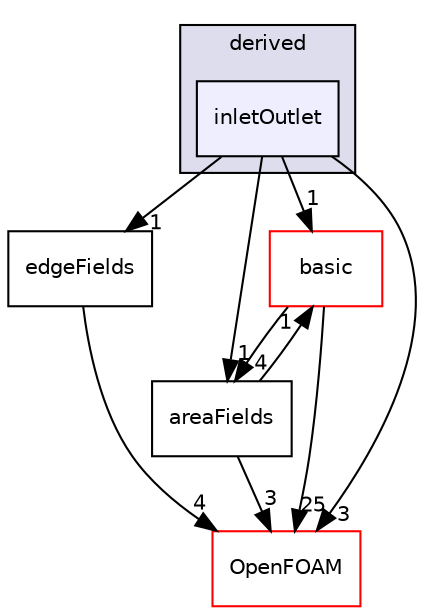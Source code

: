 digraph "src/finiteArea/fields/faPatchFields/derived/inletOutlet" {
  bgcolor=transparent;
  compound=true
  node [ fontsize="10", fontname="Helvetica"];
  edge [ labelfontsize="10", labelfontname="Helvetica"];
  subgraph clusterdir_e199f5c11b5a7f232da4f9fe7f7d8b60 {
    graph [ bgcolor="#ddddee", pencolor="black", label="derived" fontname="Helvetica", fontsize="10", URL="dir_e199f5c11b5a7f232da4f9fe7f7d8b60.html"]
  dir_93df89eec113f9d1b6d465508ac71729 [shape=box, label="inletOutlet", style="filled", fillcolor="#eeeeff", pencolor="black", URL="dir_93df89eec113f9d1b6d465508ac71729.html"];
  }
  dir_aab456f5c1cc5dbfc723b55e621977f8 [shape=box label="edgeFields" URL="dir_aab456f5c1cc5dbfc723b55e621977f8.html"];
  dir_a3ace091d9f29f1a163e7ddba3bdb43a [shape=box label="basic" color="red" URL="dir_a3ace091d9f29f1a163e7ddba3bdb43a.html"];
  dir_daaae48b02afa3c7d2f12c306bc03aaf [shape=box label="areaFields" URL="dir_daaae48b02afa3c7d2f12c306bc03aaf.html"];
  dir_c5473ff19b20e6ec4dfe5c310b3778a8 [shape=box label="OpenFOAM" color="red" URL="dir_c5473ff19b20e6ec4dfe5c310b3778a8.html"];
  dir_aab456f5c1cc5dbfc723b55e621977f8->dir_c5473ff19b20e6ec4dfe5c310b3778a8 [headlabel="4", labeldistance=1.5 headhref="dir_000736_002151.html"];
  dir_93df89eec113f9d1b6d465508ac71729->dir_aab456f5c1cc5dbfc723b55e621977f8 [headlabel="1", labeldistance=1.5 headhref="dir_000768_000736.html"];
  dir_93df89eec113f9d1b6d465508ac71729->dir_a3ace091d9f29f1a163e7ddba3bdb43a [headlabel="1", labeldistance=1.5 headhref="dir_000768_000750.html"];
  dir_93df89eec113f9d1b6d465508ac71729->dir_daaae48b02afa3c7d2f12c306bc03aaf [headlabel="1", labeldistance=1.5 headhref="dir_000768_000735.html"];
  dir_93df89eec113f9d1b6d465508ac71729->dir_c5473ff19b20e6ec4dfe5c310b3778a8 [headlabel="3", labeldistance=1.5 headhref="dir_000768_002151.html"];
  dir_a3ace091d9f29f1a163e7ddba3bdb43a->dir_daaae48b02afa3c7d2f12c306bc03aaf [headlabel="4", labeldistance=1.5 headhref="dir_000750_000735.html"];
  dir_a3ace091d9f29f1a163e7ddba3bdb43a->dir_c5473ff19b20e6ec4dfe5c310b3778a8 [headlabel="25", labeldistance=1.5 headhref="dir_000750_002151.html"];
  dir_daaae48b02afa3c7d2f12c306bc03aaf->dir_a3ace091d9f29f1a163e7ddba3bdb43a [headlabel="1", labeldistance=1.5 headhref="dir_000735_000750.html"];
  dir_daaae48b02afa3c7d2f12c306bc03aaf->dir_c5473ff19b20e6ec4dfe5c310b3778a8 [headlabel="3", labeldistance=1.5 headhref="dir_000735_002151.html"];
}
